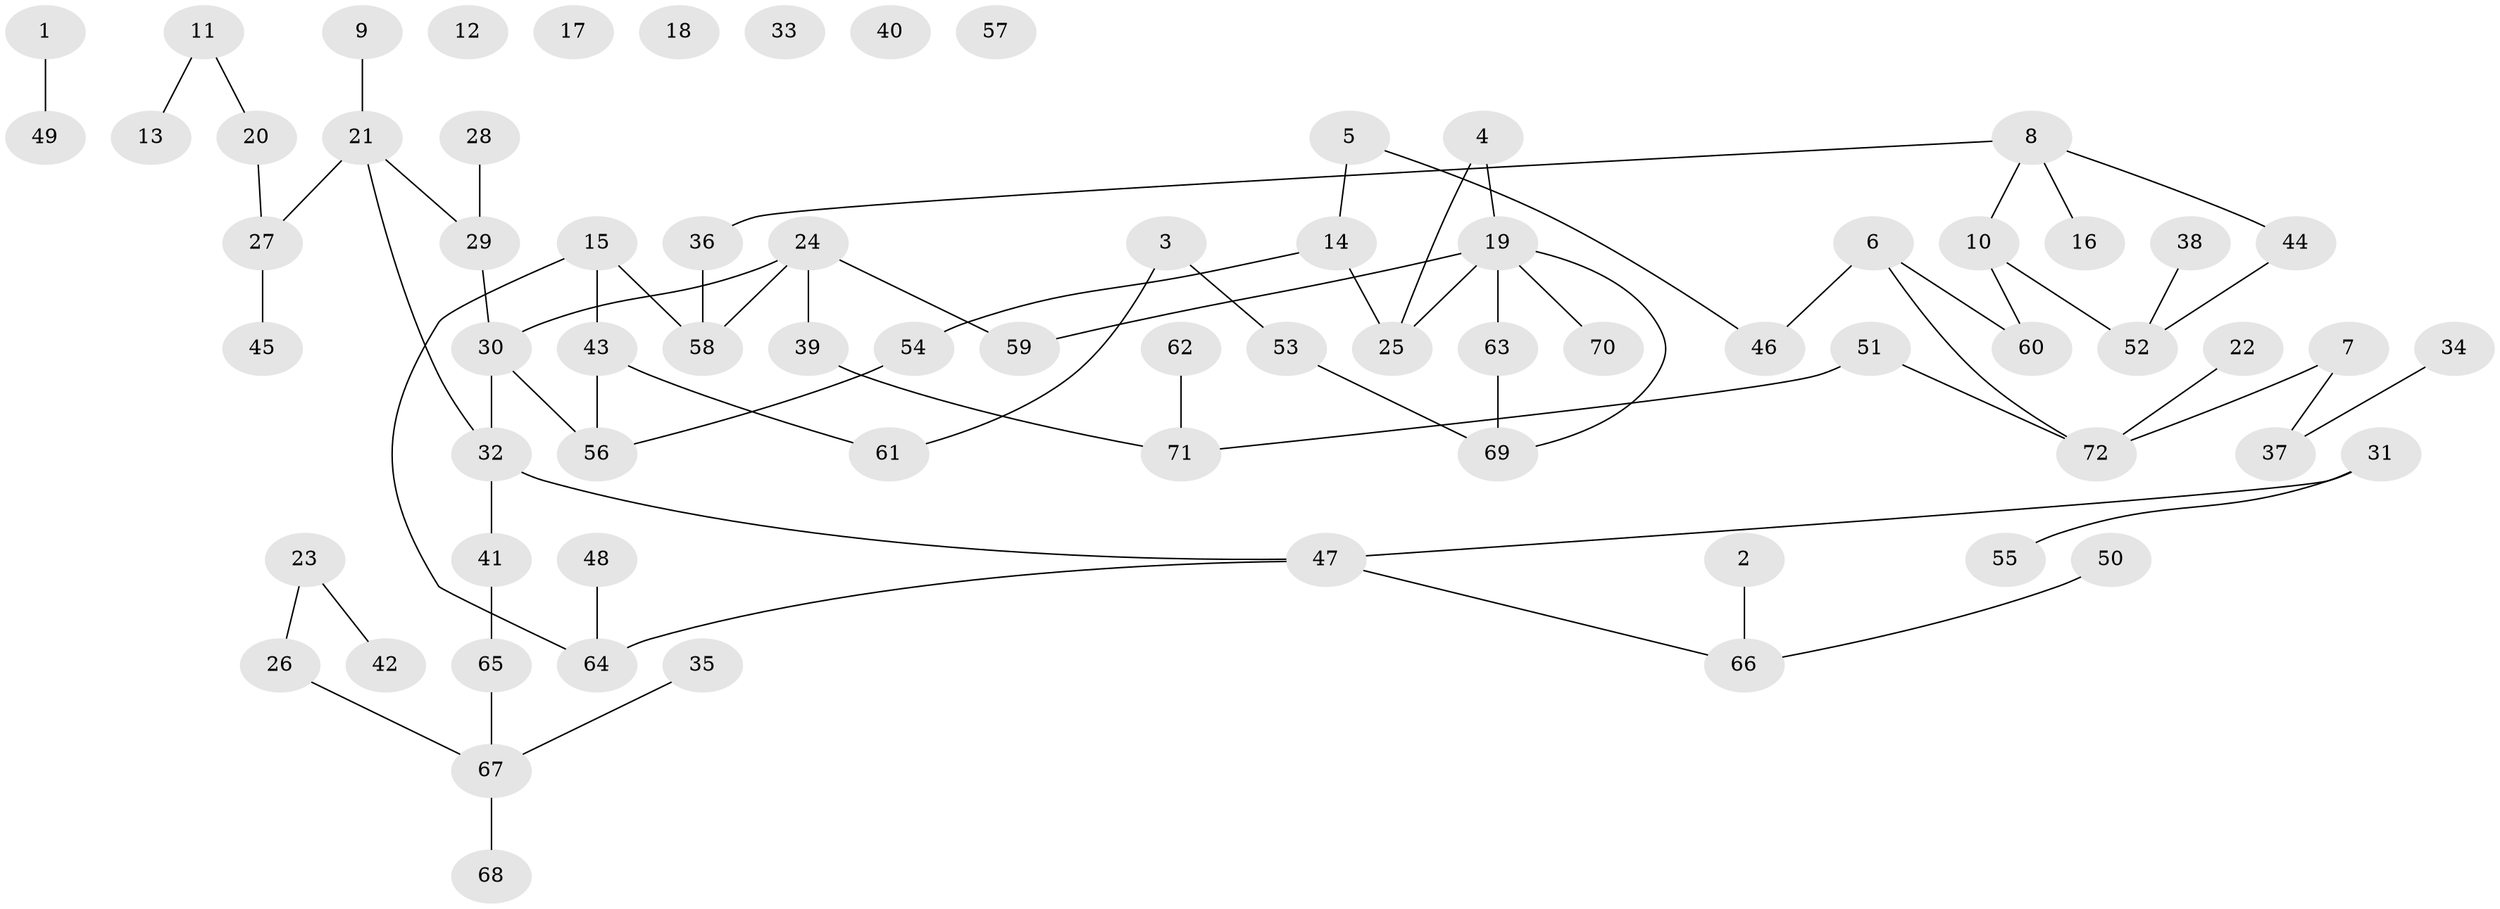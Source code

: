 // coarse degree distribution, {0: 0.16279069767441862, 2: 0.37209302325581395, 3: 0.11627906976744186, 5: 0.046511627906976744, 1: 0.23255813953488372, 6: 0.023255813953488372, 7: 0.023255813953488372, 4: 0.023255813953488372}
// Generated by graph-tools (version 1.1) at 2025/16/03/04/25 18:16:42]
// undirected, 72 vertices, 74 edges
graph export_dot {
graph [start="1"]
  node [color=gray90,style=filled];
  1;
  2;
  3;
  4;
  5;
  6;
  7;
  8;
  9;
  10;
  11;
  12;
  13;
  14;
  15;
  16;
  17;
  18;
  19;
  20;
  21;
  22;
  23;
  24;
  25;
  26;
  27;
  28;
  29;
  30;
  31;
  32;
  33;
  34;
  35;
  36;
  37;
  38;
  39;
  40;
  41;
  42;
  43;
  44;
  45;
  46;
  47;
  48;
  49;
  50;
  51;
  52;
  53;
  54;
  55;
  56;
  57;
  58;
  59;
  60;
  61;
  62;
  63;
  64;
  65;
  66;
  67;
  68;
  69;
  70;
  71;
  72;
  1 -- 49;
  2 -- 66;
  3 -- 53;
  3 -- 61;
  4 -- 19;
  4 -- 25;
  5 -- 14;
  5 -- 46;
  6 -- 46;
  6 -- 60;
  6 -- 72;
  7 -- 37;
  7 -- 72;
  8 -- 10;
  8 -- 16;
  8 -- 36;
  8 -- 44;
  9 -- 21;
  10 -- 52;
  10 -- 60;
  11 -- 13;
  11 -- 20;
  14 -- 25;
  14 -- 54;
  15 -- 43;
  15 -- 58;
  15 -- 64;
  19 -- 25;
  19 -- 59;
  19 -- 63;
  19 -- 69;
  19 -- 70;
  20 -- 27;
  21 -- 27;
  21 -- 29;
  21 -- 32;
  22 -- 72;
  23 -- 26;
  23 -- 42;
  24 -- 30;
  24 -- 39;
  24 -- 58;
  24 -- 59;
  26 -- 67;
  27 -- 45;
  28 -- 29;
  29 -- 30;
  30 -- 32;
  30 -- 56;
  31 -- 47;
  31 -- 55;
  32 -- 41;
  32 -- 47;
  34 -- 37;
  35 -- 67;
  36 -- 58;
  38 -- 52;
  39 -- 71;
  41 -- 65;
  43 -- 56;
  43 -- 61;
  44 -- 52;
  47 -- 64;
  47 -- 66;
  48 -- 64;
  50 -- 66;
  51 -- 71;
  51 -- 72;
  53 -- 69;
  54 -- 56;
  62 -- 71;
  63 -- 69;
  65 -- 67;
  67 -- 68;
}

